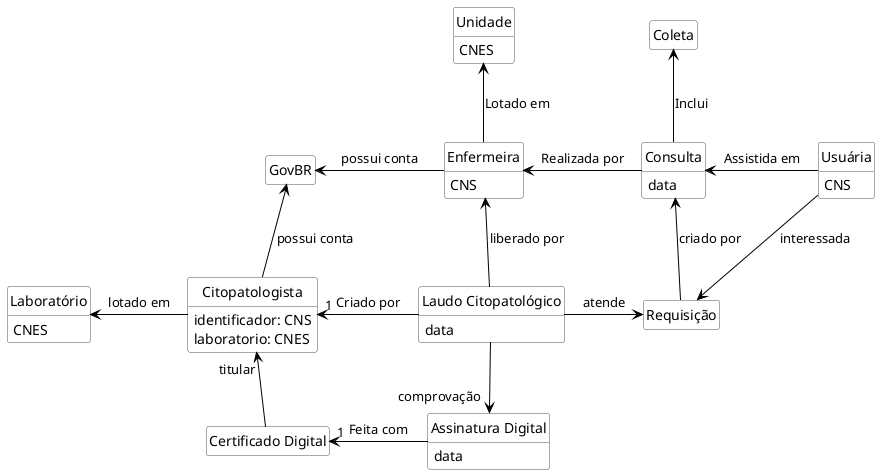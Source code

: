 @startuml dominio

hide circle
hide methods
hide empty members

skinparam class {
    BackgroundColor White
    ArrowColor Black
    BorderColor #505050
}

class Usuária {
    CNS
}

class Enfermeira {
    CNS
}

class Unidade {
    CNES
}

class Citopatologista {
    identificador: CNS
    laboratorio: CNES
}

class Laboratório {
    CNES
}

class Consulta {
    data
}

class "Laudo Citopatológico" as Laudo {
    data
}

class "Assinatura Digital" as Assinatura {
    data
}

class "Certificado Digital" as Certificado {}


' note top of Laboratório : Responsável pelo laudo

Enfermeira -up-> Unidade: Lotado em
Enfermeira -left-> GovBR : possui conta

Usuária -left-> Consulta : Assistida em
Consulta -up-> Coleta : Inclui
Consulta -left-> Enfermeira: Realizada por
Usuária --> Requisição: interessada
Requisição -up-> Consulta : criado por

Citopatologista "1" <-right- Laudo : Criado por
Laudo -> Requisição: atende
Laudo -down-> "comprovação" Assinatura
Enfermeira <-down- Laudo : liberado por
Citopatologista -left-> Laboratório : lotado em
Citopatologista "titular" <-down- Certificado
GovBR <-- Citopatologista: possui conta
Assinatura -left-> "1" Certificado : Feita com

@enduml